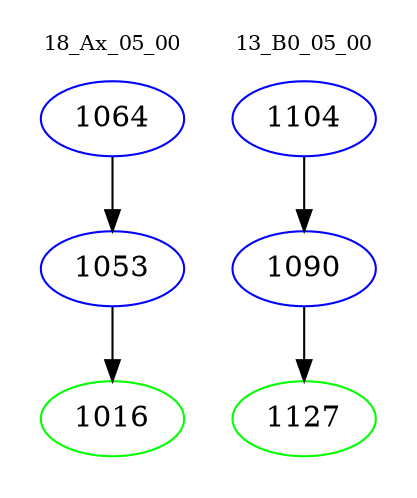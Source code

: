digraph{
subgraph cluster_0 {
color = white
label = "18_Ax_05_00";
fontsize=10;
T0_1064 [label="1064", color="blue"]
T0_1064 -> T0_1053 [color="black"]
T0_1053 [label="1053", color="blue"]
T0_1053 -> T0_1016 [color="black"]
T0_1016 [label="1016", color="green"]
}
subgraph cluster_1 {
color = white
label = "13_B0_05_00";
fontsize=10;
T1_1104 [label="1104", color="blue"]
T1_1104 -> T1_1090 [color="black"]
T1_1090 [label="1090", color="blue"]
T1_1090 -> T1_1127 [color="black"]
T1_1127 [label="1127", color="green"]
}
}
